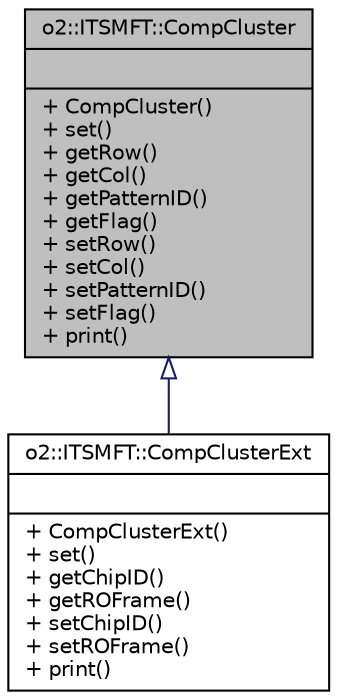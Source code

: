 digraph "o2::ITSMFT::CompCluster"
{
 // INTERACTIVE_SVG=YES
  bgcolor="transparent";
  edge [fontname="Helvetica",fontsize="10",labelfontname="Helvetica",labelfontsize="10"];
  node [fontname="Helvetica",fontsize="10",shape=record];
  Node1 [label="{o2::ITSMFT::CompCluster\n||+ CompCluster()\l+ set()\l+ getRow()\l+ getCol()\l+ getPatternID()\l+ getFlag()\l+ setRow()\l+ setCol()\l+ setPatternID()\l+ setFlag()\l+ print()\l}",height=0.2,width=0.4,color="black", fillcolor="grey75", style="filled" fontcolor="black"];
  Node1 -> Node2 [dir="back",color="midnightblue",fontsize="10",style="solid",arrowtail="onormal",fontname="Helvetica"];
  Node2 [label="{o2::ITSMFT::CompClusterExt\n||+ CompClusterExt()\l+ set()\l+ getChipID()\l+ getROFrame()\l+ setChipID()\l+ setROFrame()\l+ print()\l}",height=0.2,width=0.4,color="black",URL="$d3/dc2/classo2_1_1ITSMFT_1_1CompClusterExt.html"];
}
